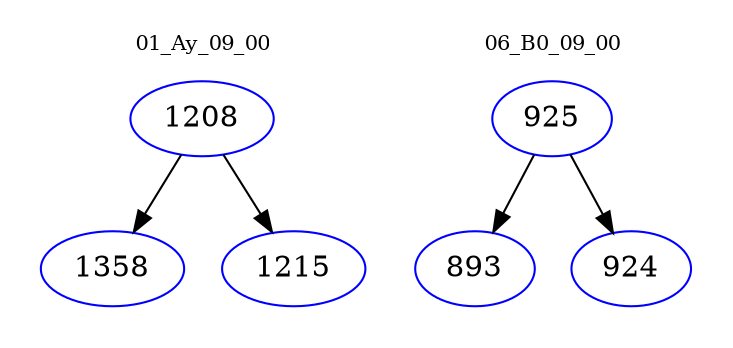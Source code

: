 digraph{
subgraph cluster_0 {
color = white
label = "01_Ay_09_00";
fontsize=10;
T0_1208 [label="1208", color="blue"]
T0_1208 -> T0_1358 [color="black"]
T0_1358 [label="1358", color="blue"]
T0_1208 -> T0_1215 [color="black"]
T0_1215 [label="1215", color="blue"]
}
subgraph cluster_1 {
color = white
label = "06_B0_09_00";
fontsize=10;
T1_925 [label="925", color="blue"]
T1_925 -> T1_893 [color="black"]
T1_893 [label="893", color="blue"]
T1_925 -> T1_924 [color="black"]
T1_924 [label="924", color="blue"]
}
}
